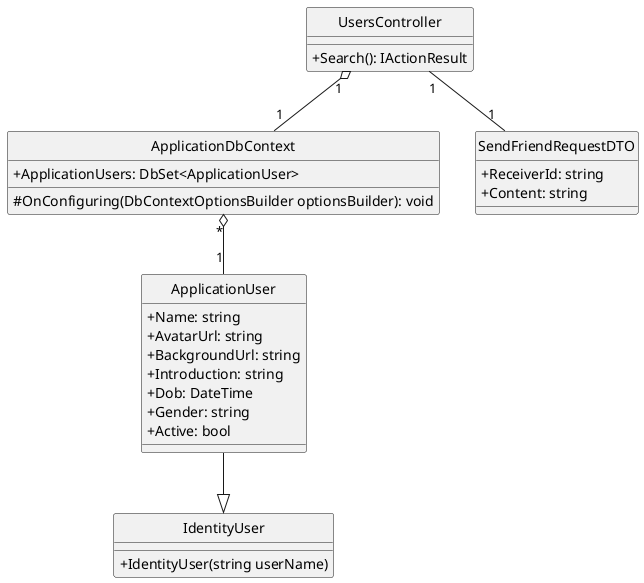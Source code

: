 @startuml searchUser
hide circle
skinparam classAttributeIconSize 0
class UsersController {
    +Search(): IActionResult
}

class ApplicationDbContext {
    +ApplicationUsers: DbSet<ApplicationUser>
    #OnConfiguring(DbContextOptionsBuilder optionsBuilder): void
}


class SendFriendRequestDTO {
    +ReceiverId: string
    +Content: string
}

class ApplicationUser {
    +Name: string
    +AvatarUrl: string
    +BackgroundUrl: string
    +Introduction: string
    +Dob: DateTime
    +Gender: string
    +Active: bool
}

class IdentityUser {
    + IdentityUser(string userName) 
}

UsersController "1" o--"1" ApplicationDbContext
UsersController "1"--"1" SendFriendRequestDTO
ApplicationDbContext "*" o--"1" ApplicationUser
ApplicationUser --|> IdentityUser
@enduml